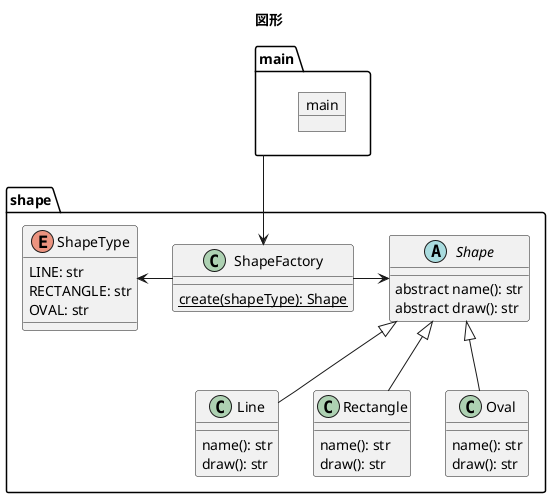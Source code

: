 @startuml

title 図形

package main {
    object main {
    }
}

package shape {
   
    enum ShapeType {
        LINE: str
        RECTANGLE: str
        OVAL: str
    }

    abstract class Shape {
        abstract name(): str
        abstract draw(): str
    }

    class Line {
        name(): str
        draw(): str
    }

    class Rectangle {
        name(): str
        draw(): str
    }

    class Oval {
        name(): str
        draw(): str
    }

    class ShapeFactory {
        {static} create(shapeType): Shape
    }

    Line -up-|> Shape
    Rectangle -up-|> Shape
    Oval -up-|> Shape
    ShapeFactory -right-> Shape
    ShapeFactory -left-> ShapeType
}

main --> ShapeFactory


@enduml